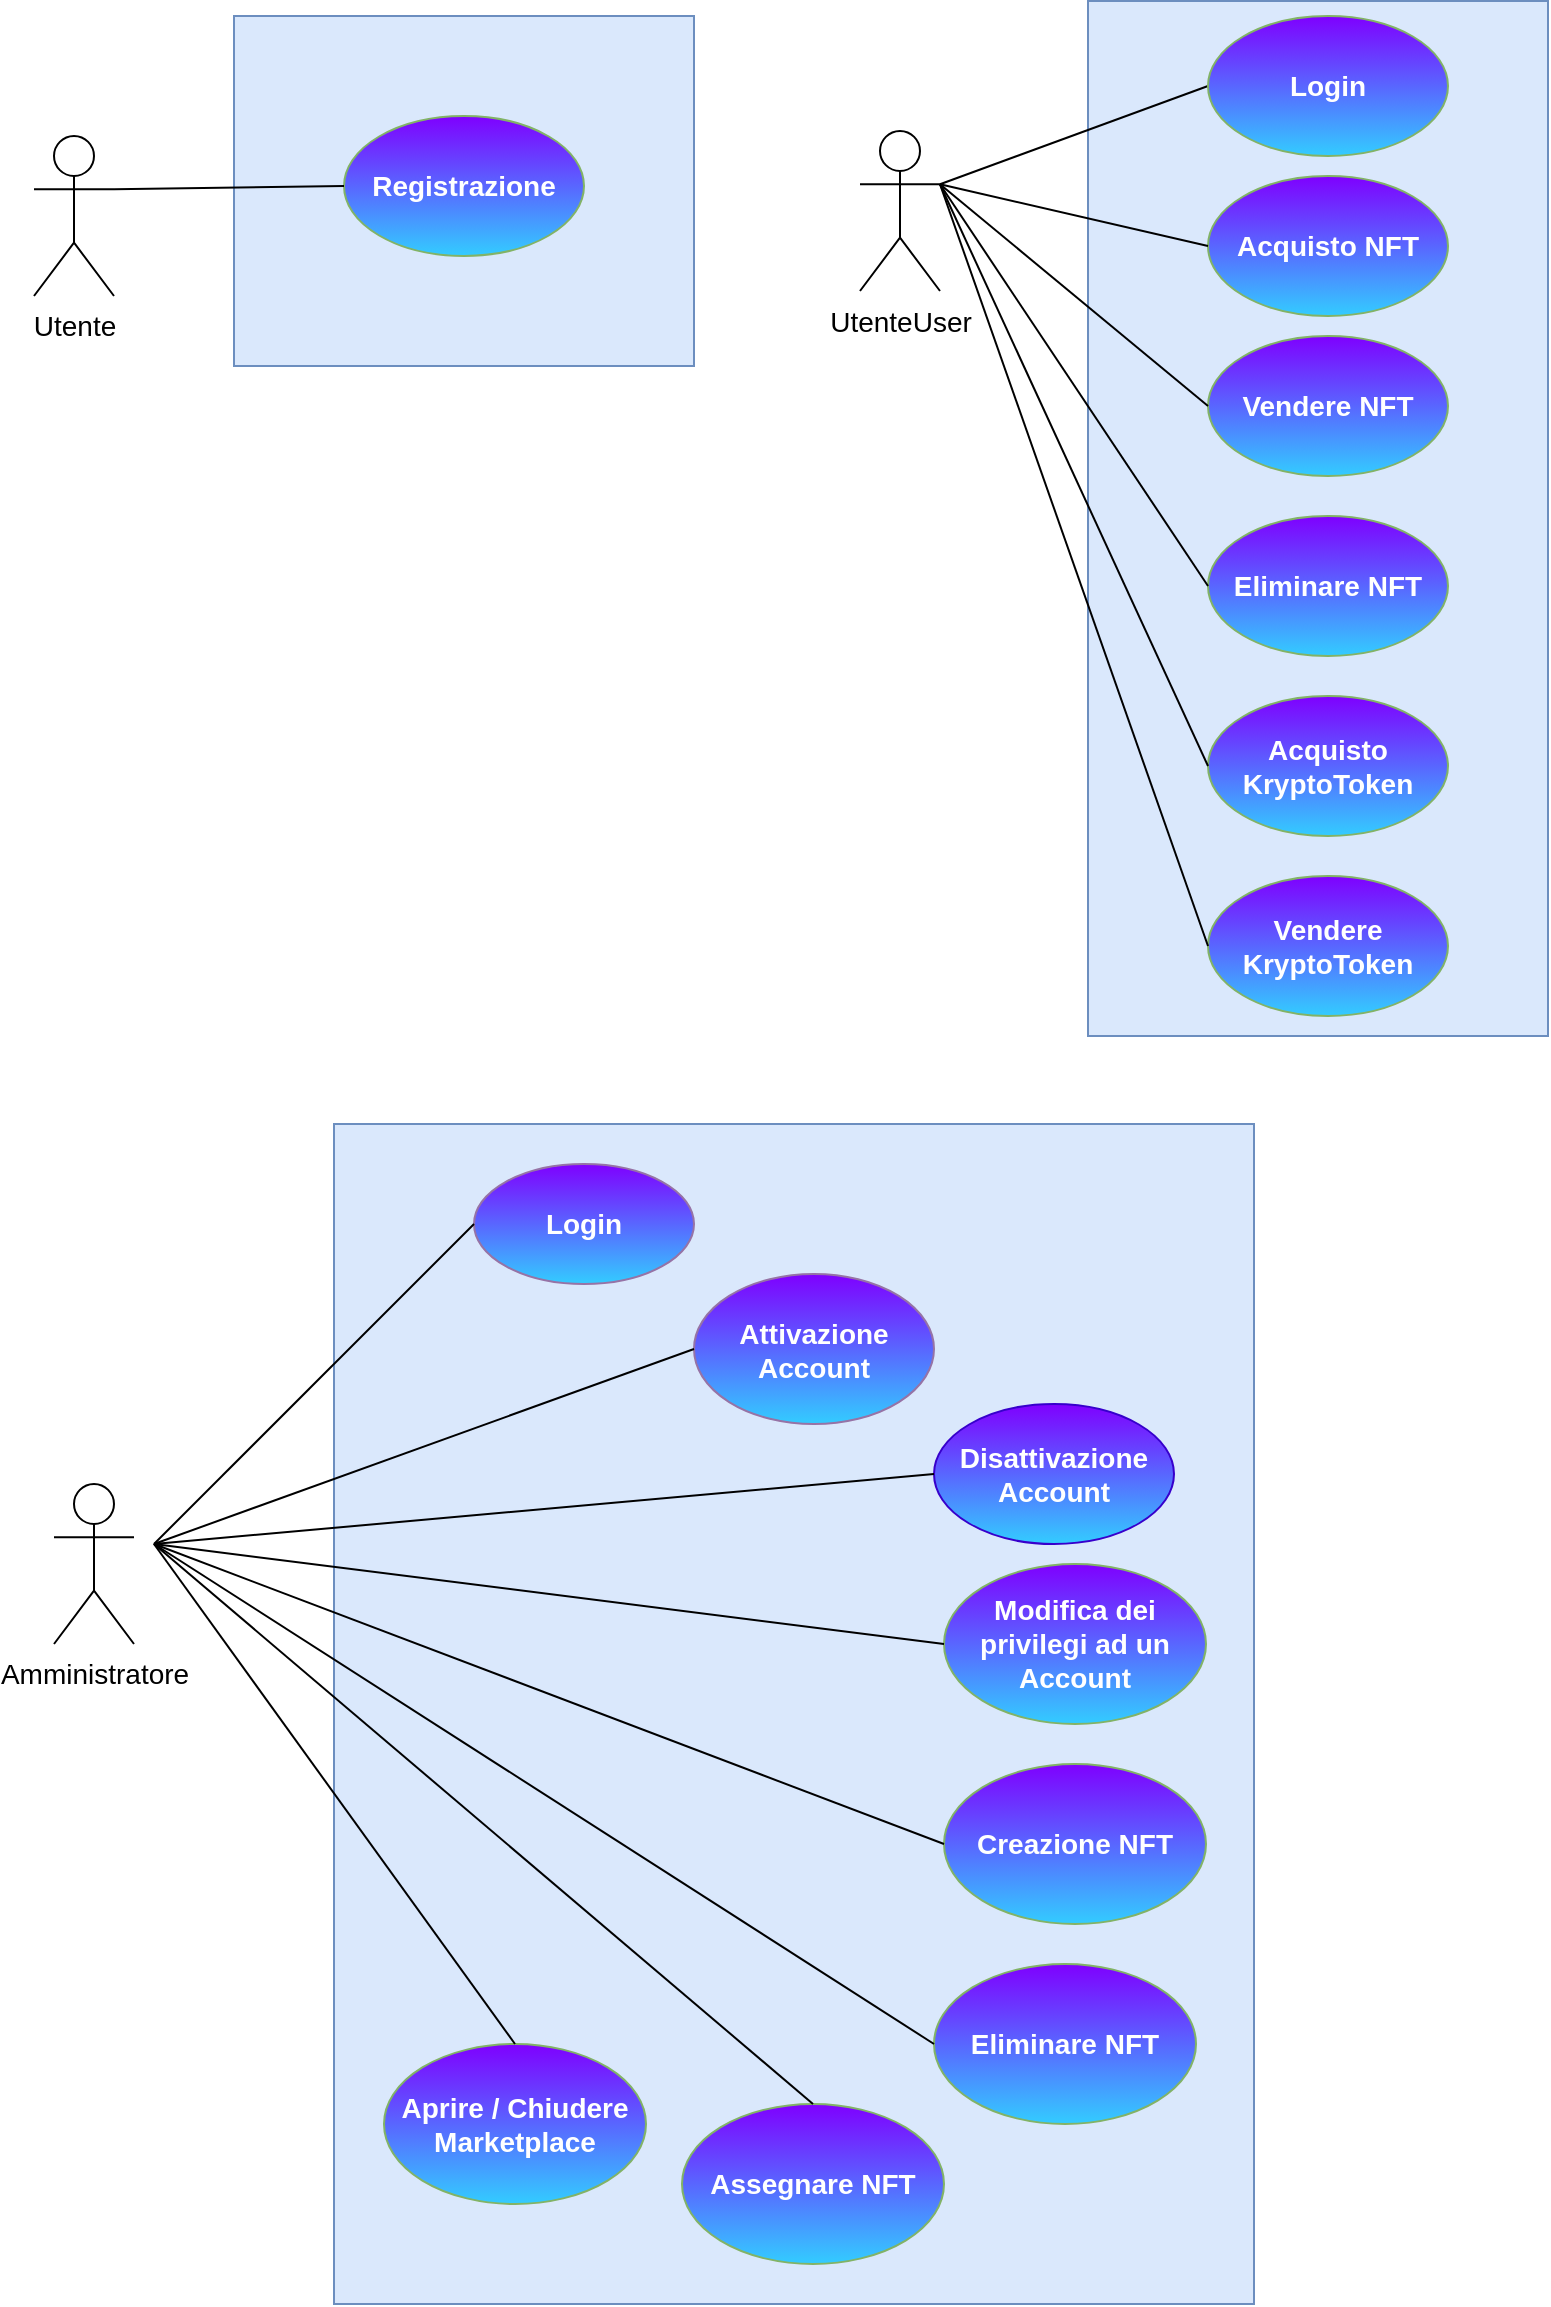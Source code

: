 <mxfile version="20.8.20" type="device"><diagram id="re51tre0p1o4M2Y_Dm1f" name="Page-1"><mxGraphModel dx="2625" dy="1325" grid="1" gridSize="10" guides="1" tooltips="1" connect="1" arrows="1" fold="1" page="1" pageScale="1" pageWidth="827" pageHeight="1169" math="0" shadow="0"><root><mxCell id="0"/><mxCell id="1" parent="0"/><mxCell id="iPqP2nNnjIdQMRgh17PE-6" value="" style="whiteSpace=wrap;html=1;fillColor=#dae8fc;strokeColor=#6c8ebf;" parent="1" vertex="1"><mxGeometry x="180" y="574" width="460" height="590" as="geometry"/></mxCell><mxCell id="iPqP2nNnjIdQMRgh17PE-3" value="" style="whiteSpace=wrap;html=1;fillColor=#dae8fc;strokeColor=#6c8ebf;" parent="1" vertex="1"><mxGeometry x="130" y="20" width="230" height="175" as="geometry"/></mxCell><mxCell id="X0C_vR2DboqddUZpem6x-1" value="&lt;font style=&quot;font-size: 14px&quot;&gt;Utente&lt;br&gt;&lt;br&gt;&lt;/font&gt;" style="shape=umlActor;verticalLabelPosition=bottom;verticalAlign=top;html=1;outlineConnect=0;" parent="1" vertex="1"><mxGeometry x="30" y="80" width="40" height="80" as="geometry"/></mxCell><mxCell id="X0C_vR2DboqddUZpem6x-4" value="&lt;font style=&quot;font-size: 14px&quot;&gt;&lt;font color=&quot;#ffffff&quot;&gt;&lt;b&gt;Registrazione&lt;/b&gt;&lt;/font&gt;&lt;br&gt;&lt;/font&gt;" style="ellipse;whiteSpace=wrap;html=1;fillColor=#7F00FF;strokeColor=#82b366;gradientColor=#33CCFF;" parent="1" vertex="1"><mxGeometry x="185" y="70" width="120" height="70" as="geometry"/></mxCell><mxCell id="X0C_vR2DboqddUZpem6x-11" value="" style="endArrow=none;html=1;rounded=0;fontSize=14;entryX=0;entryY=0.5;entryDx=0;entryDy=0;exitX=1;exitY=0.333;exitDx=0;exitDy=0;exitPerimeter=0;" parent="1" source="X0C_vR2DboqddUZpem6x-1" target="X0C_vR2DboqddUZpem6x-4" edge="1"><mxGeometry width="50" height="50" relative="1" as="geometry"><mxPoint x="70" y="180" as="sourcePoint"/><mxPoint x="230" y="75" as="targetPoint"/></mxGeometry></mxCell><mxCell id="X0C_vR2DboqddUZpem6x-16" value="&lt;span style=&quot;font-size: 14px;&quot;&gt;Amministratore&lt;/span&gt;" style="shape=umlActor;verticalLabelPosition=bottom;verticalAlign=top;html=1;outlineConnect=0;" parent="1" vertex="1"><mxGeometry x="40" y="754" width="40" height="80" as="geometry"/></mxCell><mxCell id="X0C_vR2DboqddUZpem6x-18" value="&lt;font color=&quot;#ffffff&quot; style=&quot;font-size: 14px&quot;&gt;&lt;b&gt;Login&lt;/b&gt;&lt;/font&gt;" style="ellipse;whiteSpace=wrap;html=1;fillColor=#7F00FF;strokeColor=#9673a6;gradientColor=#33CCFF;" parent="1" vertex="1"><mxGeometry x="250" y="594" width="110" height="60" as="geometry"/></mxCell><mxCell id="X0C_vR2DboqddUZpem6x-19" value="&lt;font color=&quot;#ffffff&quot; style=&quot;font-size: 14px&quot;&gt;&lt;b&gt;Attivazione Account&lt;/b&gt;&lt;/font&gt;" style="ellipse;whiteSpace=wrap;html=1;fillColor=#7F00FF;strokeColor=#9673a6;gradientColor=#33CCFF;" parent="1" vertex="1"><mxGeometry x="360" y="649" width="120" height="75" as="geometry"/></mxCell><mxCell id="X0C_vR2DboqddUZpem6x-23" value="" style="endArrow=none;html=1;rounded=0;fontSize=14;entryX=0;entryY=0.5;entryDx=0;entryDy=0;" parent="1" target="X0C_vR2DboqddUZpem6x-18" edge="1"><mxGeometry width="50" height="50" relative="1" as="geometry"><mxPoint x="90" y="784" as="sourcePoint"/><mxPoint x="200" y="739" as="targetPoint"/></mxGeometry></mxCell><mxCell id="X0C_vR2DboqddUZpem6x-24" value="" style="endArrow=none;html=1;rounded=0;fontSize=14;entryX=0;entryY=0.5;entryDx=0;entryDy=0;" parent="1" target="X0C_vR2DboqddUZpem6x-19" edge="1"><mxGeometry width="50" height="50" relative="1" as="geometry"><mxPoint x="90" y="784" as="sourcePoint"/><mxPoint x="330" y="719" as="targetPoint"/></mxGeometry></mxCell><mxCell id="X0C_vR2DboqddUZpem6x-30" value="&lt;span style=&quot;font-size: 14px;&quot;&gt;&lt;b&gt;Disattivazione Account&lt;/b&gt;&lt;/span&gt;" style="ellipse;whiteSpace=wrap;html=1;fillColor=#7f00ff;strokeColor=#3700CC;fontColor=#ffffff;gradientColor=#33ccff;gradientDirection=south;" parent="1" vertex="1"><mxGeometry x="480" y="714" width="120" height="70" as="geometry"/></mxCell><mxCell id="X0C_vR2DboqddUZpem6x-31" value="&lt;span style=&quot;font-size: 14px;&quot;&gt;&lt;font color=&quot;#ffffff&quot;&gt;&lt;b&gt;Modifica dei privilegi ad un Account&lt;/b&gt;&lt;/font&gt;&lt;/span&gt;" style="ellipse;whiteSpace=wrap;html=1;fillColor=#7F00FF;strokeColor=#82b366;gradientColor=#33CCFF;" parent="1" vertex="1"><mxGeometry x="485" y="794" width="131" height="80" as="geometry"/></mxCell><mxCell id="X0C_vR2DboqddUZpem6x-32" value="" style="endArrow=none;html=1;rounded=0;fontSize=14;entryX=0;entryY=0.5;entryDx=0;entryDy=0;" parent="1" target="X0C_vR2DboqddUZpem6x-30" edge="1"><mxGeometry width="50" height="50" relative="1" as="geometry"><mxPoint x="90" y="784" as="sourcePoint"/><mxPoint x="450.0" y="779" as="targetPoint"/></mxGeometry></mxCell><mxCell id="X0C_vR2DboqddUZpem6x-33" value="" style="endArrow=none;html=1;rounded=0;fontSize=14;entryX=0;entryY=0.5;entryDx=0;entryDy=0;" parent="1" target="X0C_vR2DboqddUZpem6x-31" edge="1"><mxGeometry width="50" height="50" relative="1" as="geometry"><mxPoint x="90" y="784" as="sourcePoint"/><mxPoint x="330" y="869.0" as="targetPoint"/></mxGeometry></mxCell><mxCell id="4FxCXcTDJu_tMX_yys_J-5" value="" style="whiteSpace=wrap;html=1;fillColor=#dae8fc;strokeColor=#6c8ebf;" parent="1" vertex="1"><mxGeometry x="557" y="12.5" width="230" height="517.5" as="geometry"/></mxCell><mxCell id="4FxCXcTDJu_tMX_yys_J-6" value="&lt;font style=&quot;font-size: 14px&quot;&gt;UtenteUser&lt;br&gt;&lt;br&gt;&lt;/font&gt;" style="shape=umlActor;verticalLabelPosition=bottom;verticalAlign=top;html=1;outlineConnect=0;" parent="1" vertex="1"><mxGeometry x="443" y="77.5" width="40" height="80" as="geometry"/></mxCell><mxCell id="4FxCXcTDJu_tMX_yys_J-8" value="" style="endArrow=none;html=1;rounded=0;fontSize=14;entryX=0;entryY=0.5;entryDx=0;entryDy=0;exitX=1;exitY=0.333;exitDx=0;exitDy=0;exitPerimeter=0;" parent="1" source="4FxCXcTDJu_tMX_yys_J-6" target="4FxCXcTDJu_tMX_yys_J-10" edge="1"><mxGeometry width="50" height="50" relative="1" as="geometry"><mxPoint x="484" y="177.5" as="sourcePoint"/><mxPoint x="514" y="92.5" as="targetPoint"/></mxGeometry></mxCell><mxCell id="4FxCXcTDJu_tMX_yys_J-10" value="&lt;font color=&quot;#ffffff&quot; style=&quot;font-size: 14px&quot;&gt;&lt;b&gt;Login&lt;/b&gt;&lt;/font&gt;" style="ellipse;whiteSpace=wrap;html=1;fillColor=#7F00FF;strokeColor=#82b366;gradientColor=#33CCFF;" parent="1" vertex="1"><mxGeometry x="617" y="20" width="120" height="70" as="geometry"/></mxCell><mxCell id="u-RaRShvMGb3EEMl9vpt-1" value="&lt;font style=&quot;font-size: 14px;&quot;&gt;&lt;b&gt;Acquisto NFT&lt;/b&gt;&lt;/font&gt;" style="ellipse;whiteSpace=wrap;html=1;fillColor=#7F00FF;strokeColor=#82b366;gradientColor=#33CCFF;fontColor=#FFFFFF;" vertex="1" parent="1"><mxGeometry x="617" y="100" width="120" height="70" as="geometry"/></mxCell><mxCell id="u-RaRShvMGb3EEMl9vpt-2" value="&lt;b&gt;&lt;font style=&quot;font-size: 14px;&quot;&gt;Vendere NFT&lt;/font&gt;&lt;/b&gt;" style="ellipse;whiteSpace=wrap;html=1;fillColor=#7F00FF;strokeColor=#82b366;gradientColor=#33CCFF;fontColor=#FFFFFF;" vertex="1" parent="1"><mxGeometry x="617" y="180" width="120" height="70" as="geometry"/></mxCell><mxCell id="u-RaRShvMGb3EEMl9vpt-3" value="&lt;div style=&quot;font-size: 14px;&quot;&gt;&lt;font color=&quot;#FFFFFF&quot;&gt;&lt;b&gt;&lt;font style=&quot;font-size: 14px;&quot;&gt;Acquisto&lt;/font&gt;&lt;/b&gt;&lt;/font&gt;&lt;/div&gt;&lt;font color=&quot;#FFFFFF&quot;&gt;&lt;b&gt;&lt;font style=&quot;font-size: 14px;&quot;&gt;KryptoToken&lt;/font&gt;&lt;/b&gt;&lt;/font&gt;" style="ellipse;whiteSpace=wrap;html=1;fillColor=#7F00FF;strokeColor=#82b366;gradientColor=#33CCFF;" vertex="1" parent="1"><mxGeometry x="617" y="360" width="120" height="70" as="geometry"/></mxCell><mxCell id="u-RaRShvMGb3EEMl9vpt-4" value="&lt;div style=&quot;font-size: 14px;&quot;&gt;&lt;font color=&quot;#FFFFFF&quot;&gt;&lt;b&gt;&lt;font style=&quot;font-size: 14px;&quot;&gt;Vendere&lt;/font&gt;&lt;/b&gt;&lt;/font&gt;&lt;/div&gt;&lt;font color=&quot;#FFFFFF&quot;&gt;&lt;b&gt;&lt;font style=&quot;font-size: 14px;&quot;&gt;KryptoToken&lt;/font&gt;&lt;/b&gt;&lt;/font&gt;" style="ellipse;whiteSpace=wrap;html=1;fillColor=#7F00FF;strokeColor=#82b366;gradientColor=#33CCFF;" vertex="1" parent="1"><mxGeometry x="617" y="450" width="120" height="70" as="geometry"/></mxCell><mxCell id="u-RaRShvMGb3EEMl9vpt-5" value="&lt;b&gt;&lt;font style=&quot;font-size: 14px;&quot;&gt;Eliminare NFT&lt;/font&gt;&lt;/b&gt;" style="ellipse;whiteSpace=wrap;html=1;fillColor=#7F00FF;strokeColor=#82b366;gradientColor=#33CCFF;fontColor=#FFFFFF;" vertex="1" parent="1"><mxGeometry x="617" y="270" width="120" height="70" as="geometry"/></mxCell><mxCell id="u-RaRShvMGb3EEMl9vpt-7" value="" style="endArrow=none;html=1;rounded=0;fontSize=14;entryX=0;entryY=0.5;entryDx=0;entryDy=0;exitX=1;exitY=0.333;exitDx=0;exitDy=0;exitPerimeter=0;" edge="1" parent="1" source="4FxCXcTDJu_tMX_yys_J-6" target="u-RaRShvMGb3EEMl9vpt-1"><mxGeometry width="50" height="50" relative="1" as="geometry"><mxPoint x="494" y="114" as="sourcePoint"/><mxPoint x="627" y="65" as="targetPoint"/></mxGeometry></mxCell><mxCell id="u-RaRShvMGb3EEMl9vpt-8" value="" style="endArrow=none;html=1;rounded=0;fontSize=14;entryX=0;entryY=0.5;entryDx=0;entryDy=0;exitX=1;exitY=0.333;exitDx=0;exitDy=0;exitPerimeter=0;" edge="1" parent="1" source="4FxCXcTDJu_tMX_yys_J-6" target="u-RaRShvMGb3EEMl9vpt-2"><mxGeometry width="50" height="50" relative="1" as="geometry"><mxPoint x="504" y="124" as="sourcePoint"/><mxPoint x="637" y="75" as="targetPoint"/></mxGeometry></mxCell><mxCell id="u-RaRShvMGb3EEMl9vpt-9" value="" style="endArrow=none;html=1;rounded=0;fontSize=14;exitX=1;exitY=0.333;exitDx=0;exitDy=0;exitPerimeter=0;entryX=0;entryY=0.5;entryDx=0;entryDy=0;" edge="1" parent="1" source="4FxCXcTDJu_tMX_yys_J-6" target="u-RaRShvMGb3EEMl9vpt-5"><mxGeometry width="50" height="50" relative="1" as="geometry"><mxPoint x="514" y="134" as="sourcePoint"/><mxPoint x="647" y="85" as="targetPoint"/></mxGeometry></mxCell><mxCell id="u-RaRShvMGb3EEMl9vpt-10" value="" style="endArrow=none;html=1;rounded=0;fontSize=14;entryX=0;entryY=0.5;entryDx=0;entryDy=0;exitX=1;exitY=0.333;exitDx=0;exitDy=0;exitPerimeter=0;" edge="1" parent="1" source="4FxCXcTDJu_tMX_yys_J-6" target="u-RaRShvMGb3EEMl9vpt-3"><mxGeometry width="50" height="50" relative="1" as="geometry"><mxPoint x="524" y="144" as="sourcePoint"/><mxPoint x="657" y="95" as="targetPoint"/></mxGeometry></mxCell><mxCell id="u-RaRShvMGb3EEMl9vpt-11" value="" style="endArrow=none;html=1;rounded=0;fontSize=14;entryX=0;entryY=0.5;entryDx=0;entryDy=0;exitX=1;exitY=0.333;exitDx=0;exitDy=0;exitPerimeter=0;" edge="1" parent="1" source="4FxCXcTDJu_tMX_yys_J-6" target="u-RaRShvMGb3EEMl9vpt-4"><mxGeometry width="50" height="50" relative="1" as="geometry"><mxPoint x="534" y="154" as="sourcePoint"/><mxPoint x="667" y="105" as="targetPoint"/></mxGeometry></mxCell><mxCell id="u-RaRShvMGb3EEMl9vpt-12" value="&lt;b&gt;&lt;font style=&quot;font-size: 14px;&quot; color=&quot;#FFFFFF&quot;&gt;Creazione NFT&lt;/font&gt;&lt;/b&gt;" style="ellipse;whiteSpace=wrap;html=1;fillColor=#7F00FF;strokeColor=#82b366;gradientColor=#33CCFF;" vertex="1" parent="1"><mxGeometry x="485" y="894" width="131" height="80" as="geometry"/></mxCell><mxCell id="u-RaRShvMGb3EEMl9vpt-13" value="&lt;b style=&quot;font-size: 14px;&quot;&gt;&lt;font color=&quot;#FFFFFF&quot;&gt;Eliminare&lt;/font&gt;&lt;font style=&quot;font-size: 14px;&quot; color=&quot;#FFFFFF&quot;&gt; NFT&lt;/font&gt;&lt;/b&gt;" style="ellipse;whiteSpace=wrap;html=1;fillColor=#7F00FF;strokeColor=#82b366;gradientColor=#33CCFF;" vertex="1" parent="1"><mxGeometry x="480" y="994" width="131" height="80" as="geometry"/></mxCell><mxCell id="u-RaRShvMGb3EEMl9vpt-14" value="&lt;b style=&quot;font-size: 14px;&quot;&gt;&lt;font color=&quot;#FFFFFF&quot;&gt;Assegnare &lt;/font&gt;&lt;font style=&quot;font-size: 14px;&quot; color=&quot;#FFFFFF&quot;&gt;NFT&lt;/font&gt;&lt;/b&gt;" style="ellipse;whiteSpace=wrap;html=1;fillColor=#7F00FF;strokeColor=#82b366;gradientColor=#33CCFF;" vertex="1" parent="1"><mxGeometry x="354" y="1064" width="131" height="80" as="geometry"/></mxCell><mxCell id="u-RaRShvMGb3EEMl9vpt-15" value="&lt;b style=&quot;font-size: 14px;&quot;&gt;&lt;font color=&quot;#FFFFFF&quot;&gt;Aprire / Chiudere&lt;br&gt;Marketplace&lt;br&gt;&lt;/font&gt;&lt;/b&gt;" style="ellipse;whiteSpace=wrap;html=1;fillColor=#7F00FF;strokeColor=#82b366;gradientColor=#33CCFF;" vertex="1" parent="1"><mxGeometry x="205" y="1034" width="131" height="80" as="geometry"/></mxCell><mxCell id="u-RaRShvMGb3EEMl9vpt-16" value="" style="endArrow=none;html=1;rounded=0;fontSize=14;entryX=0;entryY=0.5;entryDx=0;entryDy=0;" edge="1" parent="1" target="u-RaRShvMGb3EEMl9vpt-12"><mxGeometry width="50" height="50" relative="1" as="geometry"><mxPoint x="90" y="784" as="sourcePoint"/><mxPoint x="495" y="844" as="targetPoint"/></mxGeometry></mxCell><mxCell id="u-RaRShvMGb3EEMl9vpt-17" value="" style="endArrow=none;html=1;rounded=0;fontSize=14;entryX=0;entryY=0.5;entryDx=0;entryDy=0;" edge="1" parent="1" target="u-RaRShvMGb3EEMl9vpt-13"><mxGeometry width="50" height="50" relative="1" as="geometry"><mxPoint x="90" y="784" as="sourcePoint"/><mxPoint x="505" y="854" as="targetPoint"/></mxGeometry></mxCell><mxCell id="u-RaRShvMGb3EEMl9vpt-18" value="" style="endArrow=none;html=1;rounded=0;fontSize=14;entryX=0.5;entryY=0;entryDx=0;entryDy=0;" edge="1" parent="1" target="u-RaRShvMGb3EEMl9vpt-14"><mxGeometry width="50" height="50" relative="1" as="geometry"><mxPoint x="90" y="784" as="sourcePoint"/><mxPoint x="515" y="864" as="targetPoint"/></mxGeometry></mxCell><mxCell id="u-RaRShvMGb3EEMl9vpt-19" value="" style="endArrow=none;html=1;rounded=0;fontSize=14;entryX=0.5;entryY=0;entryDx=0;entryDy=0;" edge="1" parent="1" target="u-RaRShvMGb3EEMl9vpt-15"><mxGeometry width="50" height="50" relative="1" as="geometry"><mxPoint x="90" y="784" as="sourcePoint"/><mxPoint x="525" y="874" as="targetPoint"/></mxGeometry></mxCell></root></mxGraphModel></diagram></mxfile>